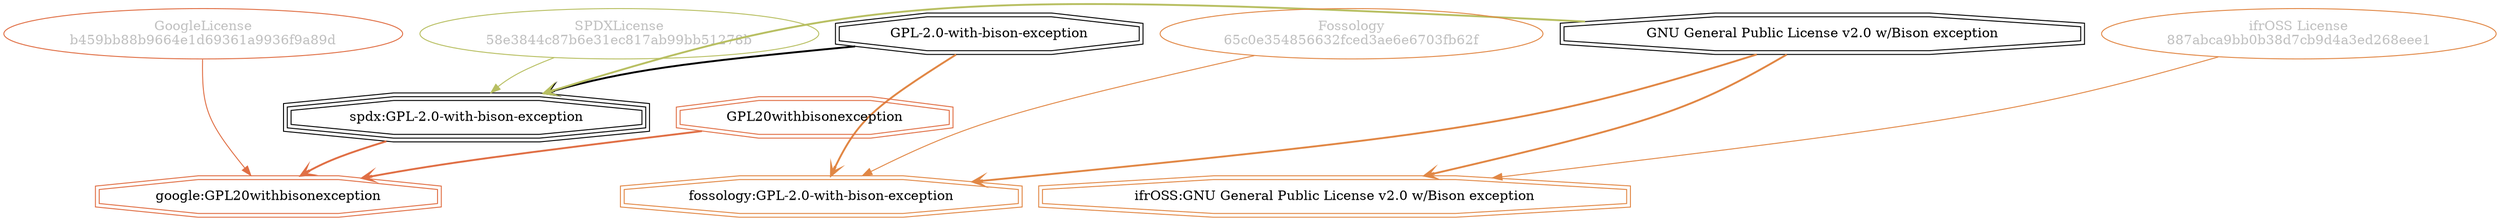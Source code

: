 strict digraph {
    node [shape=box];
    graph [splines=curved];
    1957 [label="SPDXLicense\n58e3844c87b6e31ec817ab99bb51278b"
         ,fontcolor=gray
         ,color="#b8bf62"
         ,fillcolor="beige;1"
         ,shape=ellipse];
    1958 [label="spdx:GPL-2.0-with-bison-exception"
         ,shape=tripleoctagon];
    1959 [label="GPL-2.0-with-bison-exception"
         ,shape=doubleoctagon];
    1960 [label="GNU General Public License v2.0 w/Bison exception"
         ,shape=doubleoctagon];
    5716 [label="GoogleLicense\nb459bb88b9664e1d69361a9936f9a89d"
         ,fontcolor=gray
         ,color="#e06f45"
         ,fillcolor="beige;1"
         ,shape=ellipse];
    5717 [label="google:GPL20withbisonexception"
         ,color="#e06f45"
         ,shape=doubleoctagon];
    5718 [label=GPL20withbisonexception
         ,color="#e06f45"
         ,shape=doubleoctagon];
    26924 [label="Fossology\n65c0e354856632fced3ae6e6703fb62f"
          ,fontcolor=gray
          ,color="#e18745"
          ,fillcolor="beige;1"
          ,shape=ellipse];
    26925 [label="fossology:GPL-2.0-with-bison-exception"
          ,color="#e18745"
          ,shape=doubleoctagon];
    55120 [label="ifrOSS License\n887abca9bb0b38d7cb9d4a3ed268eee1"
          ,fontcolor=gray
          ,color="#e18745"
          ,fillcolor="beige;1"
          ,shape=ellipse];
    55121 [label="ifrOSS:GNU General Public License v2.0 w/Bison exception"
          ,color="#e18745"
          ,shape=doubleoctagon];
    1957 -> 1958 [weight=0.5
                 ,color="#b8bf62"];
    1958 -> 5717 [style=bold
                 ,arrowhead=vee
                 ,weight=0.7
                 ,color="#e06f45"];
    1959 -> 1958 [style=bold
                 ,arrowhead=vee
                 ,weight=0.7];
    1959 -> 26925 [style=bold
                  ,arrowhead=vee
                  ,weight=0.7
                  ,color="#e18745"];
    1960 -> 1958 [style=bold
                 ,arrowhead=vee
                 ,weight=0.7
                 ,color="#b8bf62"];
    1960 -> 26925 [style=bold
                  ,arrowhead=vee
                  ,weight=0.7
                  ,color="#e18745"];
    1960 -> 55121 [style=bold
                  ,arrowhead=vee
                  ,weight=0.7
                  ,color="#e18745"];
    1960 -> 55121 [style=bold
                  ,arrowhead=vee
                  ,weight=0.7
                  ,color="#e18745"];
    5716 -> 5717 [weight=0.5
                 ,color="#e06f45"];
    5718 -> 5717 [style=bold
                 ,arrowhead=vee
                 ,weight=0.7
                 ,color="#e06f45"];
    26924 -> 26925 [weight=0.5
                   ,color="#e18745"];
    55120 -> 55121 [weight=0.5
                   ,color="#e18745"];
}
